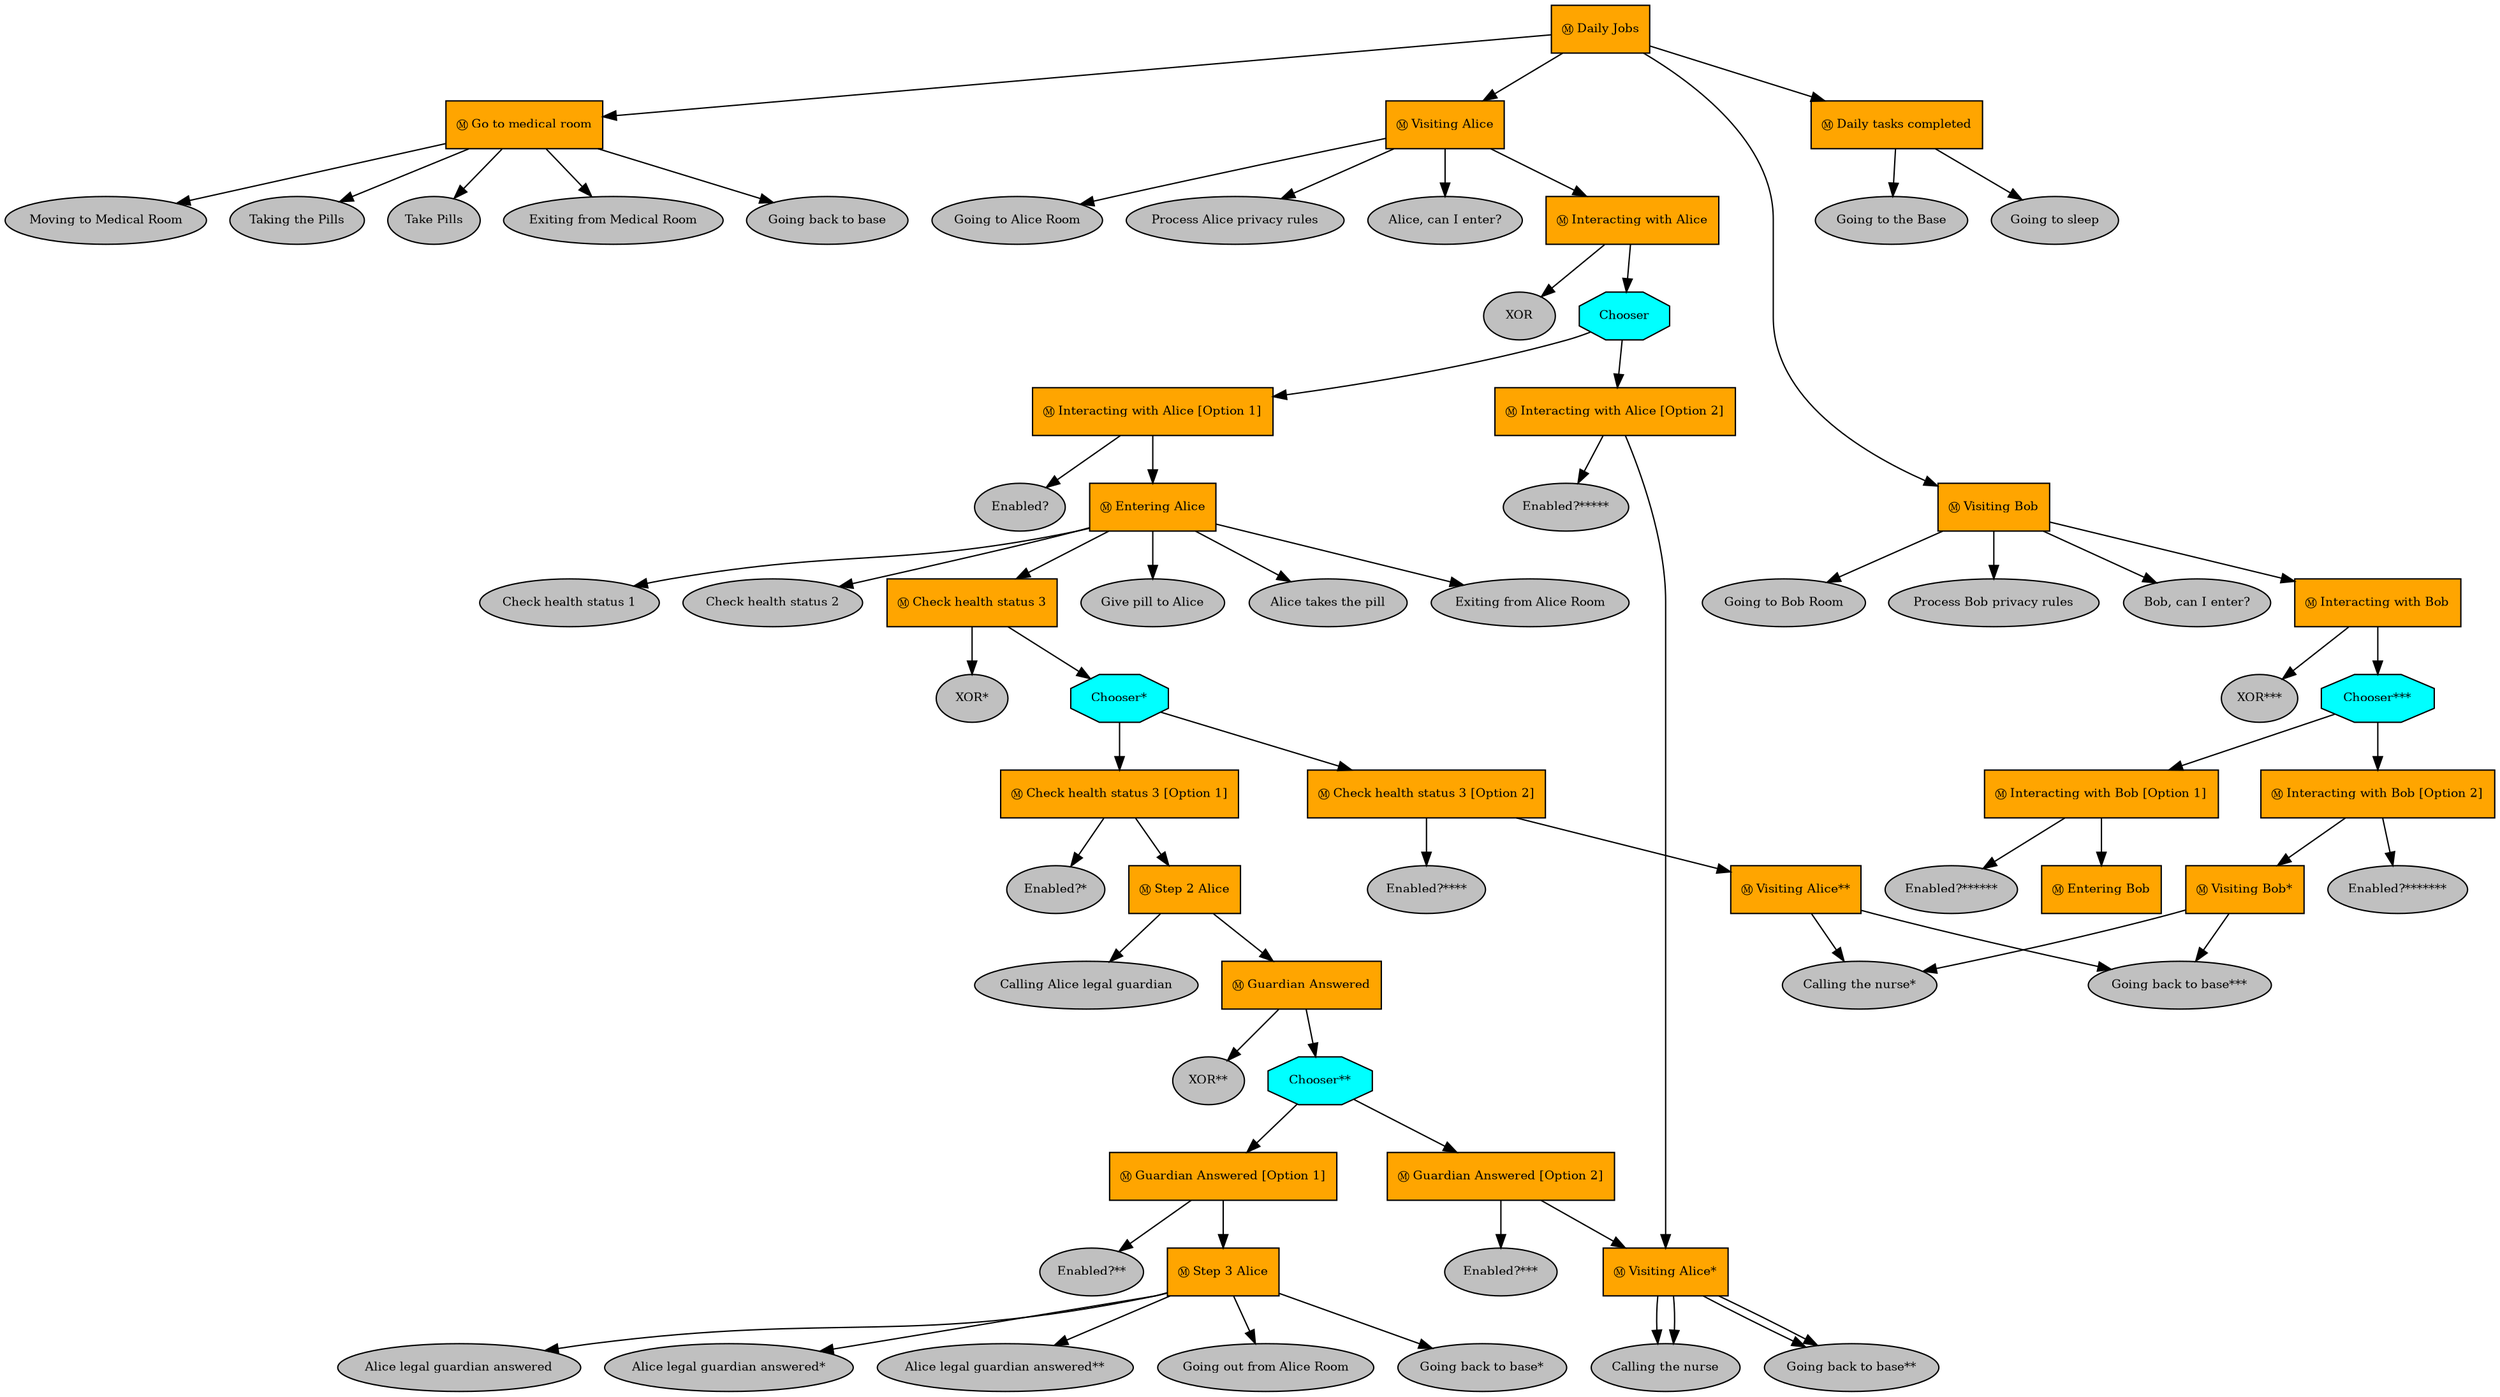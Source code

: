 digraph pastafarianism {
ordering=out;
graph [fontname="times-roman"];
node [fontname="times-roman"];
edge [fontname="times-roman"];
"Daily Jobs" [fillcolor=orange, fontcolor=black, fontsize=9, label="Ⓜ Daily Jobs", shape=box, style=filled];
"Go to medical room" [fillcolor=orange, fontcolor=black, fontsize=9, label="Ⓜ Go to medical room", shape=box, style=filled];
"Daily Jobs" -> "Go to medical room";
"Moving to Medical Room" [fillcolor=gray, fontcolor=black, fontsize=9, label="Moving to Medical Room", shape=ellipse, style=filled];
"Go to medical room" -> "Moving to Medical Room";
"Taking the Pills" [fillcolor=gray, fontcolor=black, fontsize=9, label="Taking the Pills", shape=ellipse, style=filled];
"Go to medical room" -> "Taking the Pills";
"Take Pills" [fillcolor=gray, fontcolor=black, fontsize=9, label="Take Pills", shape=ellipse, style=filled];
"Go to medical room" -> "Take Pills";
"Exiting from Medical Room" [fillcolor=gray, fontcolor=black, fontsize=9, label="Exiting from Medical Room", shape=ellipse, style=filled];
"Go to medical room" -> "Exiting from Medical Room";
"Going back to base" [fillcolor=gray, fontcolor=black, fontsize=9, label="Going back to base", shape=ellipse, style=filled];
"Go to medical room" -> "Going back to base";
"Visiting Alice" [fillcolor=orange, fontcolor=black, fontsize=9, label="Ⓜ Visiting Alice", shape=box, style=filled];
"Daily Jobs" -> "Visiting Alice";
"Going to Alice Room" [fillcolor=gray, fontcolor=black, fontsize=9, label="Going to Alice Room", shape=ellipse, style=filled];
"Visiting Alice" -> "Going to Alice Room";
"Process Alice privacy rules" [fillcolor=gray, fontcolor=black, fontsize=9, label="Process Alice privacy rules", shape=ellipse, style=filled];
"Visiting Alice" -> "Process Alice privacy rules";
"Alice, can I enter?" [fillcolor=gray, fontcolor=black, fontsize=9, label="Alice, can I enter?", shape=ellipse, style=filled];
"Visiting Alice" -> "Alice, can I enter?";
"Interacting with Alice" [fillcolor=orange, fontcolor=black, fontsize=9, label="Ⓜ Interacting with Alice", shape=box, style=filled];
"Visiting Alice" -> "Interacting with Alice";
XOR [fillcolor=gray, fontcolor=black, fontsize=9, label=XOR, shape=ellipse, style=filled];
"Interacting with Alice" -> XOR;
Chooser [fillcolor=cyan, fontcolor=black, fontsize=9, label=Chooser, shape=octagon, style=filled];
"Interacting with Alice" -> Chooser;
"Interacting with Alice [Option 1]" [fillcolor=orange, fontcolor=black, fontsize=9, label="Ⓜ Interacting with Alice [Option 1]", shape=box, style=filled];
Chooser -> "Interacting with Alice [Option 1]";
"Enabled?" [fillcolor=gray, fontcolor=black, fontsize=9, label="Enabled?", shape=ellipse, style=filled];
"Interacting with Alice [Option 1]" -> "Enabled?";
"Entering Alice" [fillcolor=orange, fontcolor=black, fontsize=9, label="Ⓜ Entering Alice", shape=box, style=filled];
"Interacting with Alice [Option 1]" -> "Entering Alice";
"Check health status 1" [fillcolor=gray, fontcolor=black, fontsize=9, label="Check health status 1", shape=ellipse, style=filled];
"Entering Alice" -> "Check health status 1";
"Check health status 2" [fillcolor=gray, fontcolor=black, fontsize=9, label="Check health status 2", shape=ellipse, style=filled];
"Entering Alice" -> "Check health status 2";
"Check health status 3" [fillcolor=orange, fontcolor=black, fontsize=9, label="Ⓜ Check health status 3", shape=box, style=filled];
"Entering Alice" -> "Check health status 3";
"XOR*" [fillcolor=gray, fontcolor=black, fontsize=9, label="XOR*", shape=ellipse, style=filled];
"Check health status 3" -> "XOR*";
"Chooser*" [fillcolor=cyan, fontcolor=black, fontsize=9, label="Chooser*", shape=octagon, style=filled];
"Check health status 3" -> "Chooser*";
"Check health status 3 [Option 1]" [fillcolor=orange, fontcolor=black, fontsize=9, label="Ⓜ Check health status 3 [Option 1]", shape=box, style=filled];
"Chooser*" -> "Check health status 3 [Option 1]";
"Enabled?*" [fillcolor=gray, fontcolor=black, fontsize=9, label="Enabled?*", shape=ellipse, style=filled];
"Check health status 3 [Option 1]" -> "Enabled?*";
"Step 2 Alice" [fillcolor=orange, fontcolor=black, fontsize=9, label="Ⓜ Step 2 Alice", shape=box, style=filled];
"Check health status 3 [Option 1]" -> "Step 2 Alice";
"Calling Alice legal guardian" [fillcolor=gray, fontcolor=black, fontsize=9, label="Calling Alice legal guardian", shape=ellipse, style=filled];
"Step 2 Alice" -> "Calling Alice legal guardian";
"Guardian Answered" [fillcolor=orange, fontcolor=black, fontsize=9, label="Ⓜ Guardian Answered", shape=box, style=filled];
"Step 2 Alice" -> "Guardian Answered";
"XOR**" [fillcolor=gray, fontcolor=black, fontsize=9, label="XOR**", shape=ellipse, style=filled];
"Guardian Answered" -> "XOR**";
"Chooser**" [fillcolor=cyan, fontcolor=black, fontsize=9, label="Chooser**", shape=octagon, style=filled];
"Guardian Answered" -> "Chooser**";
"Guardian Answered [Option 1]" [fillcolor=orange, fontcolor=black, fontsize=9, label="Ⓜ Guardian Answered [Option 1]", shape=box, style=filled];
"Chooser**" -> "Guardian Answered [Option 1]";
"Enabled?**" [fillcolor=gray, fontcolor=black, fontsize=9, label="Enabled?**", shape=ellipse, style=filled];
"Guardian Answered [Option 1]" -> "Enabled?**";
"Step 3 Alice" [fillcolor=orange, fontcolor=black, fontsize=9, label="Ⓜ Step 3 Alice", shape=box, style=filled];
"Guardian Answered [Option 1]" -> "Step 3 Alice";
"Alice legal guardian answered" [fillcolor=gray, fontcolor=black, fontsize=9, label="Alice legal guardian answered", shape=ellipse, style=filled];
"Step 3 Alice" -> "Alice legal guardian answered";
"Alice legal guardian answered*" [fillcolor=gray, fontcolor=black, fontsize=9, label="Alice legal guardian answered*", shape=ellipse, style=filled];
"Step 3 Alice" -> "Alice legal guardian answered*";
"Alice legal guardian answered**" [fillcolor=gray, fontcolor=black, fontsize=9, label="Alice legal guardian answered**", shape=ellipse, style=filled];
"Step 3 Alice" -> "Alice legal guardian answered**";
"Going out from Alice Room" [fillcolor=gray, fontcolor=black, fontsize=9, label="Going out from Alice Room", shape=ellipse, style=filled];
"Step 3 Alice" -> "Going out from Alice Room";
"Going back to base*" [fillcolor=gray, fontcolor=black, fontsize=9, label="Going back to base*", shape=ellipse, style=filled];
"Step 3 Alice" -> "Going back to base*";
"Guardian Answered [Option 2]" [fillcolor=orange, fontcolor=black, fontsize=9, label="Ⓜ Guardian Answered [Option 2]", shape=box, style=filled];
"Chooser**" -> "Guardian Answered [Option 2]";
"Enabled?***" [fillcolor=gray, fontcolor=black, fontsize=9, label="Enabled?***", shape=ellipse, style=filled];
"Guardian Answered [Option 2]" -> "Enabled?***";
"Visiting Alice*" [fillcolor=orange, fontcolor=black, fontsize=9, label="Ⓜ Visiting Alice*", shape=box, style=filled];
"Guardian Answered [Option 2]" -> "Visiting Alice*";
"Calling the nurse" [fillcolor=gray, fontcolor=black, fontsize=9, label="Calling the nurse", shape=ellipse, style=filled];
"Visiting Alice*" -> "Calling the nurse";
"Going back to base**" [fillcolor=gray, fontcolor=black, fontsize=9, label="Going back to base**", shape=ellipse, style=filled];
"Visiting Alice*" -> "Going back to base**";
"Check health status 3 [Option 2]" [fillcolor=orange, fontcolor=black, fontsize=9, label="Ⓜ Check health status 3 [Option 2]", shape=box, style=filled];
"Chooser*" -> "Check health status 3 [Option 2]";
"Enabled?****" [fillcolor=gray, fontcolor=black, fontsize=9, label="Enabled?****", shape=ellipse, style=filled];
"Check health status 3 [Option 2]" -> "Enabled?****";
"Visiting Alice**" [fillcolor=orange, fontcolor=black, fontsize=9, label="Ⓜ Visiting Alice**", shape=box, style=filled];
"Check health status 3 [Option 2]" -> "Visiting Alice**";
"Calling the nurse*" [fillcolor=gray, fontcolor=black, fontsize=9, label="Calling the nurse*", shape=ellipse, style=filled];
"Visiting Alice**" -> "Calling the nurse*";
"Going back to base***" [fillcolor=gray, fontcolor=black, fontsize=9, label="Going back to base***", shape=ellipse, style=filled];
"Visiting Alice**" -> "Going back to base***";
"Give pill to Alice" [fillcolor=gray, fontcolor=black, fontsize=9, label="Give pill to Alice", shape=ellipse, style=filled];
"Entering Alice" -> "Give pill to Alice";
"Alice takes the pill" [fillcolor=gray, fontcolor=black, fontsize=9, label="Alice takes the pill", shape=ellipse, style=filled];
"Entering Alice" -> "Alice takes the pill";
"Exiting from Alice Room" [fillcolor=gray, fontcolor=black, fontsize=9, label="Exiting from Alice Room", shape=ellipse, style=filled];
"Entering Alice" -> "Exiting from Alice Room";
"Interacting with Alice [Option 2]" [fillcolor=orange, fontcolor=black, fontsize=9, label="Ⓜ Interacting with Alice [Option 2]", shape=box, style=filled];
Chooser -> "Interacting with Alice [Option 2]";
"Enabled?*****" [fillcolor=gray, fontcolor=black, fontsize=9, label="Enabled?*****", shape=ellipse, style=filled];
"Interacting with Alice [Option 2]" -> "Enabled?*****";
"Visiting Alice*" [fillcolor=orange, fontcolor=black, fontsize=9, label="Ⓜ Visiting Alice*", shape=box, style=filled];
"Interacting with Alice [Option 2]" -> "Visiting Alice*";
"Calling the nurse" [fillcolor=gray, fontcolor=black, fontsize=9, label="Calling the nurse", shape=ellipse, style=filled];
"Visiting Alice*" -> "Calling the nurse";
"Going back to base**" [fillcolor=gray, fontcolor=black, fontsize=9, label="Going back to base**", shape=ellipse, style=filled];
"Visiting Alice*" -> "Going back to base**";
"Visiting Bob" [fillcolor=orange, fontcolor=black, fontsize=9, label="Ⓜ Visiting Bob", shape=box, style=filled];
"Daily Jobs" -> "Visiting Bob";
"Going to Bob Room" [fillcolor=gray, fontcolor=black, fontsize=9, label="Going to Bob Room", shape=ellipse, style=filled];
"Visiting Bob" -> "Going to Bob Room";
"Process Bob privacy rules" [fillcolor=gray, fontcolor=black, fontsize=9, label="Process Bob privacy rules", shape=ellipse, style=filled];
"Visiting Bob" -> "Process Bob privacy rules";
"Bob, can I enter?" [fillcolor=gray, fontcolor=black, fontsize=9, label="Bob, can I enter?", shape=ellipse, style=filled];
"Visiting Bob" -> "Bob, can I enter?";
"Interacting with Bob" [fillcolor=orange, fontcolor=black, fontsize=9, label="Ⓜ Interacting with Bob", shape=box, style=filled];
"Visiting Bob" -> "Interacting with Bob";
"XOR***" [fillcolor=gray, fontcolor=black, fontsize=9, label="XOR***", shape=ellipse, style=filled];
"Interacting with Bob" -> "XOR***";
"Chooser***" [fillcolor=cyan, fontcolor=black, fontsize=9, label="Chooser***", shape=octagon, style=filled];
"Interacting with Bob" -> "Chooser***";
"Interacting with Bob [Option 1]" [fillcolor=orange, fontcolor=black, fontsize=9, label="Ⓜ Interacting with Bob [Option 1]", shape=box, style=filled];
"Chooser***" -> "Interacting with Bob [Option 1]";
"Enabled?******" [fillcolor=gray, fontcolor=black, fontsize=9, label="Enabled?******", shape=ellipse, style=filled];
"Interacting with Bob [Option 1]" -> "Enabled?******";
"Entering Bob" [fillcolor=orange, fontcolor=black, fontsize=9, label="Ⓜ Entering Bob", shape=box, style=filled];
"Interacting with Bob [Option 1]" -> "Entering Bob";
"Interacting with Bob [Option 2]" [fillcolor=orange, fontcolor=black, fontsize=9, label="Ⓜ Interacting with Bob [Option 2]", shape=box, style=filled];
"Chooser***" -> "Interacting with Bob [Option 2]";
"Enabled?*******" [fillcolor=gray, fontcolor=black, fontsize=9, label="Enabled?*******", shape=ellipse, style=filled];
"Interacting with Bob [Option 2]" -> "Enabled?*******";
"Visiting Bob*" [fillcolor=orange, fontcolor=black, fontsize=9, label="Ⓜ Visiting Bob*", shape=box, style=filled];
"Interacting with Bob [Option 2]" -> "Visiting Bob*";
"Calling the nurse*" [fillcolor=gray, fontcolor=black, fontsize=9, label="Calling the nurse*", shape=ellipse, style=filled];
"Visiting Bob*" -> "Calling the nurse*";
"Going back to base***" [fillcolor=gray, fontcolor=black, fontsize=9, label="Going back to base***", shape=ellipse, style=filled];
"Visiting Bob*" -> "Going back to base***";
"Daily tasks completed" [fillcolor=orange, fontcolor=black, fontsize=9, label="Ⓜ Daily tasks completed", shape=box, style=filled];
"Daily Jobs" -> "Daily tasks completed";
"Going to the Base" [fillcolor=gray, fontcolor=black, fontsize=9, label="Going to the Base", shape=ellipse, style=filled];
"Daily tasks completed" -> "Going to the Base";
"Going to sleep" [fillcolor=gray, fontcolor=black, fontsize=9, label="Going to sleep", shape=ellipse, style=filled];
"Daily tasks completed" -> "Going to sleep";
}
